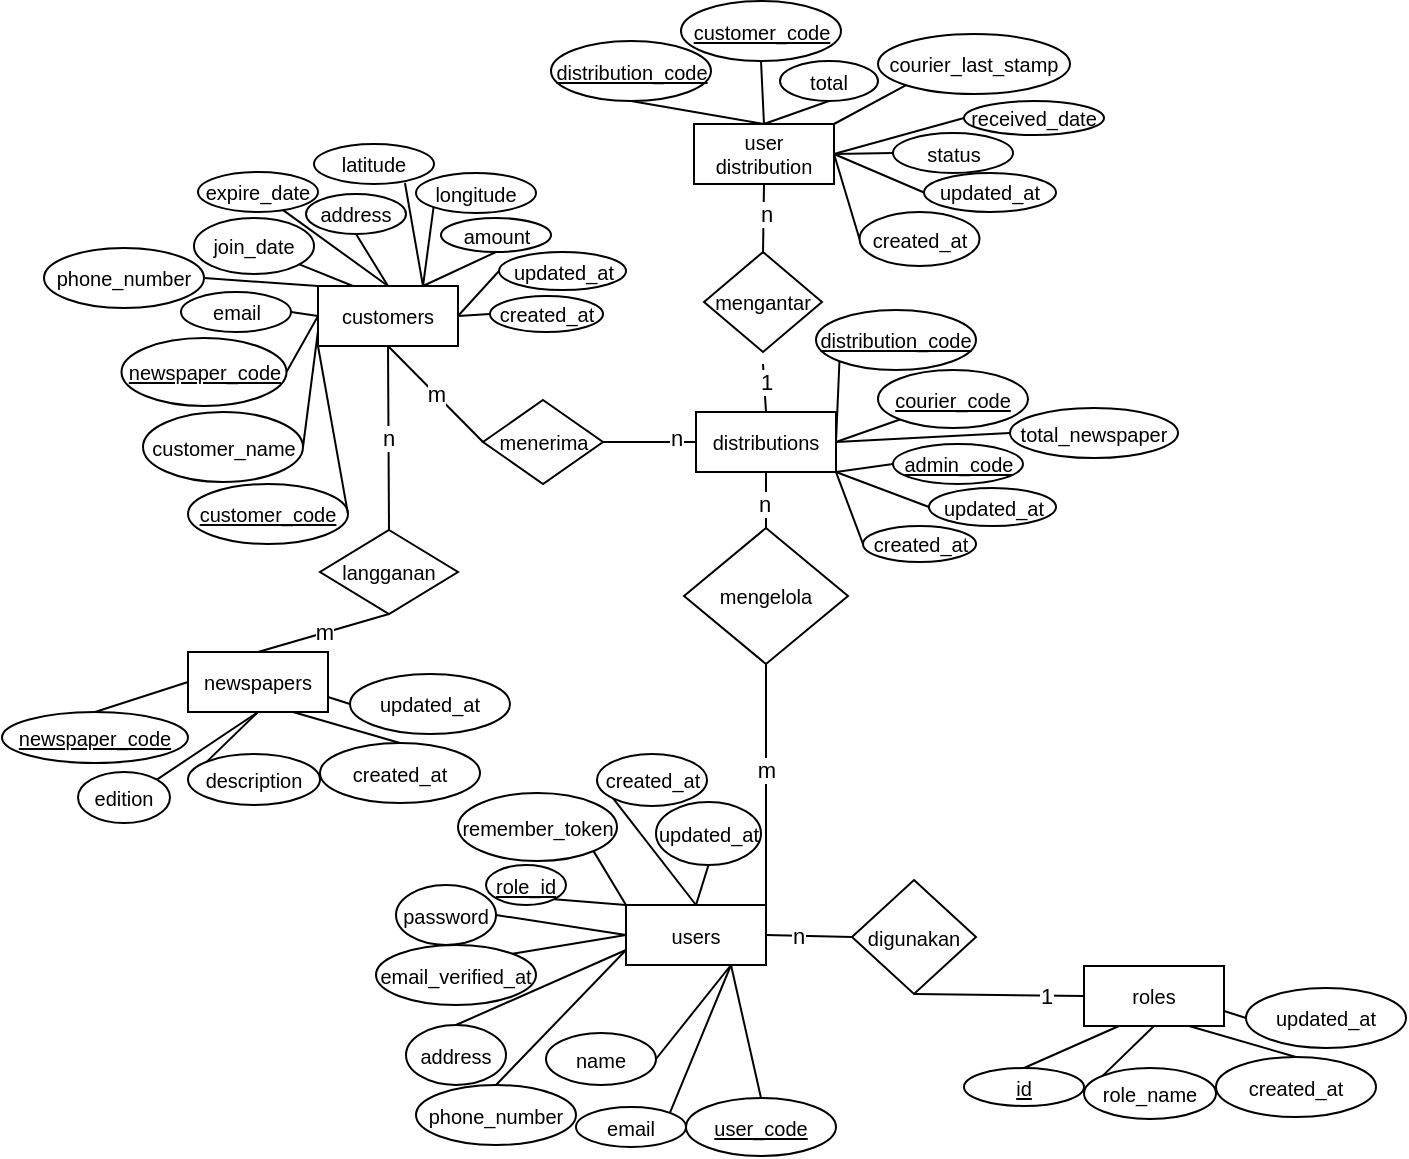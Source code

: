 <mxfile version="22.1.2" type="github">
  <diagram name="Halaman-1" id="nuiSfRS71nD0shJb9EcE">
    <mxGraphModel dx="955" dy="634" grid="1" gridSize="10" guides="1" tooltips="1" connect="1" arrows="1" fold="1" page="1" pageScale="1" pageWidth="827" pageHeight="1169" math="0" shadow="0">
      <root>
        <mxCell id="0" />
        <mxCell id="1" parent="0" />
        <mxCell id="Na1XoPNJRYPSw73fV12i-1" value="email" style="ellipse;whiteSpace=wrap;html=1;fontSize=10;" parent="1" vertex="1">
          <mxGeometry x="152.5" y="195" width="55" height="20" as="geometry" />
        </mxCell>
        <mxCell id="Na1XoPNJRYPSw73fV12i-5" value="users" style="rounded=0;whiteSpace=wrap;html=1;fontSize=10;" parent="1" vertex="1">
          <mxGeometry x="375" y="501.5" width="70" height="30" as="geometry" />
        </mxCell>
        <mxCell id="Na1XoPNJRYPSw73fV12i-6" value="customers" style="rounded=0;whiteSpace=wrap;html=1;fontSize=10;" parent="1" vertex="1">
          <mxGeometry x="221" y="192" width="70" height="30" as="geometry" />
        </mxCell>
        <mxCell id="Na1XoPNJRYPSw73fV12i-7" value="&lt;u&gt;customer_code&lt;/u&gt;" style="ellipse;whiteSpace=wrap;html=1;fontSize=10;" parent="1" vertex="1">
          <mxGeometry x="156" y="291" width="80" height="30" as="geometry" />
        </mxCell>
        <mxCell id="Na1XoPNJRYPSw73fV12i-8" value="customer_name" style="ellipse;whiteSpace=wrap;html=1;fontSize=10;" parent="1" vertex="1">
          <mxGeometry x="133.5" y="255" width="80" height="35" as="geometry" />
        </mxCell>
        <mxCell id="Na1XoPNJRYPSw73fV12i-9" value="phone_number" style="ellipse;whiteSpace=wrap;html=1;fontSize=10;" parent="1" vertex="1">
          <mxGeometry x="84" y="173" width="80" height="30" as="geometry" />
        </mxCell>
        <mxCell id="Na1XoPNJRYPSw73fV12i-10" value="join_date" style="ellipse;whiteSpace=wrap;html=1;fontSize=10;" parent="1" vertex="1">
          <mxGeometry x="159" y="158" width="60" height="28" as="geometry" />
        </mxCell>
        <mxCell id="Na1XoPNJRYPSw73fV12i-11" value="expire_date" style="ellipse;whiteSpace=wrap;html=1;fontSize=10;" parent="1" vertex="1">
          <mxGeometry x="161" y="135" width="60" height="20" as="geometry" />
        </mxCell>
        <mxCell id="Na1XoPNJRYPSw73fV12i-12" value="address" style="ellipse;whiteSpace=wrap;html=1;fontSize=10;" parent="1" vertex="1">
          <mxGeometry x="215" y="146" width="50" height="20" as="geometry" />
        </mxCell>
        <mxCell id="Na1XoPNJRYPSw73fV12i-13" value="latitude" style="ellipse;whiteSpace=wrap;html=1;fontSize=10;" parent="1" vertex="1">
          <mxGeometry x="219" y="121" width="60" height="20" as="geometry" />
        </mxCell>
        <mxCell id="Na1XoPNJRYPSw73fV12i-14" value="longitude" style="ellipse;whiteSpace=wrap;html=1;fontSize=10;" parent="1" vertex="1">
          <mxGeometry x="270" y="135.5" width="60" height="20" as="geometry" />
        </mxCell>
        <mxCell id="Na1XoPNJRYPSw73fV12i-17" value="" style="endArrow=none;html=1;rounded=0;exitX=1;exitY=0.5;exitDx=0;exitDy=0;entryX=0;entryY=1;entryDx=0;entryDy=0;" parent="1" source="Na1XoPNJRYPSw73fV12i-7" target="Na1XoPNJRYPSw73fV12i-6" edge="1">
          <mxGeometry width="50" height="50" relative="1" as="geometry">
            <mxPoint x="331" y="212" as="sourcePoint" />
            <mxPoint x="381" y="162" as="targetPoint" />
          </mxGeometry>
        </mxCell>
        <mxCell id="Na1XoPNJRYPSw73fV12i-19" value="" style="endArrow=none;html=1;rounded=0;exitX=1;exitY=0.5;exitDx=0;exitDy=0;entryX=0;entryY=0.75;entryDx=0;entryDy=0;" parent="1" source="Na1XoPNJRYPSw73fV12i-8" target="Na1XoPNJRYPSw73fV12i-6" edge="1">
          <mxGeometry width="50" height="50" relative="1" as="geometry">
            <mxPoint x="211" y="267" as="sourcePoint" />
            <mxPoint x="231" y="232" as="targetPoint" />
          </mxGeometry>
        </mxCell>
        <mxCell id="Na1XoPNJRYPSw73fV12i-20" value="" style="endArrow=none;html=1;rounded=0;exitX=1;exitY=0.5;exitDx=0;exitDy=0;entryX=0;entryY=0.5;entryDx=0;entryDy=0;" parent="1" source="Na1XoPNJRYPSw73fV12i-1" target="Na1XoPNJRYPSw73fV12i-6" edge="1">
          <mxGeometry width="50" height="50" relative="1" as="geometry">
            <mxPoint x="211" y="233" as="sourcePoint" />
            <mxPoint x="231" y="225" as="targetPoint" />
          </mxGeometry>
        </mxCell>
        <mxCell id="Na1XoPNJRYPSw73fV12i-21" value="" style="endArrow=none;html=1;rounded=0;entryX=0;entryY=0;entryDx=0;entryDy=0;exitX=1;exitY=0.5;exitDx=0;exitDy=0;" parent="1" source="Na1XoPNJRYPSw73fV12i-9" target="Na1XoPNJRYPSw73fV12i-6" edge="1">
          <mxGeometry width="50" height="50" relative="1" as="geometry">
            <mxPoint x="200.989" y="178.993" as="sourcePoint" />
            <mxPoint x="231" y="217" as="targetPoint" />
          </mxGeometry>
        </mxCell>
        <mxCell id="Na1XoPNJRYPSw73fV12i-22" value="" style="endArrow=none;html=1;rounded=0;entryX=0.25;entryY=0;entryDx=0;entryDy=0;" parent="1" source="Na1XoPNJRYPSw73fV12i-10" target="Na1XoPNJRYPSw73fV12i-6" edge="1">
          <mxGeometry width="50" height="50" relative="1" as="geometry">
            <mxPoint x="211" y="173" as="sourcePoint" />
            <mxPoint x="231" y="186" as="targetPoint" />
          </mxGeometry>
        </mxCell>
        <mxCell id="Na1XoPNJRYPSw73fV12i-23" value="" style="endArrow=none;html=1;rounded=0;entryX=0.5;entryY=0;entryDx=0;entryDy=0;" parent="1" source="Na1XoPNJRYPSw73fV12i-11" target="Na1XoPNJRYPSw73fV12i-6" edge="1">
          <mxGeometry width="50" height="50" relative="1" as="geometry">
            <mxPoint x="235" y="146" as="sourcePoint" />
            <mxPoint x="248" y="186" as="targetPoint" />
          </mxGeometry>
        </mxCell>
        <mxCell id="Na1XoPNJRYPSw73fV12i-24" value="" style="endArrow=none;html=1;rounded=0;entryX=0.5;entryY=0;entryDx=0;entryDy=0;exitX=0.5;exitY=1;exitDx=0;exitDy=0;" parent="1" source="Na1XoPNJRYPSw73fV12i-12" target="Na1XoPNJRYPSw73fV12i-6" edge="1">
          <mxGeometry width="50" height="50" relative="1" as="geometry">
            <mxPoint x="266" y="118" as="sourcePoint" />
            <mxPoint x="266" y="186" as="targetPoint" />
          </mxGeometry>
        </mxCell>
        <mxCell id="Na1XoPNJRYPSw73fV12i-25" value="" style="endArrow=none;html=1;rounded=0;entryX=0.75;entryY=0;entryDx=0;entryDy=0;exitX=0.758;exitY=0.975;exitDx=0;exitDy=0;exitPerimeter=0;" parent="1" source="Na1XoPNJRYPSw73fV12i-13" target="Na1XoPNJRYPSw73fV12i-6" edge="1">
          <mxGeometry width="50" height="50" relative="1" as="geometry">
            <mxPoint x="288" y="135" as="sourcePoint" />
            <mxPoint x="283" y="186" as="targetPoint" />
          </mxGeometry>
        </mxCell>
        <mxCell id="Na1XoPNJRYPSw73fV12i-26" value="" style="endArrow=none;html=1;rounded=0;entryX=0.75;entryY=0;entryDx=0;entryDy=0;exitX=0;exitY=1;exitDx=0;exitDy=0;" parent="1" source="Na1XoPNJRYPSw73fV12i-14" target="Na1XoPNJRYPSw73fV12i-6" edge="1">
          <mxGeometry width="50" height="50" relative="1" as="geometry">
            <mxPoint x="301" y="164" as="sourcePoint" />
            <mxPoint x="283" y="202" as="targetPoint" />
          </mxGeometry>
        </mxCell>
        <mxCell id="Na1XoPNJRYPSw73fV12i-29" value="distributions" style="rounded=0;whiteSpace=wrap;html=1;fontSize=10;" parent="1" vertex="1">
          <mxGeometry x="410" y="255" width="70" height="30" as="geometry" />
        </mxCell>
        <mxCell id="Na1XoPNJRYPSw73fV12i-30" value="email" style="ellipse;whiteSpace=wrap;html=1;fontSize=10;" parent="1" vertex="1">
          <mxGeometry x="350" y="602.5" width="55" height="20" as="geometry" />
        </mxCell>
        <mxCell id="Na1XoPNJRYPSw73fV12i-31" value="&lt;u&gt;user_code&lt;/u&gt;" style="ellipse;whiteSpace=wrap;html=1;fontSize=10;" parent="1" vertex="1">
          <mxGeometry x="405" y="598" width="75" height="29" as="geometry" />
        </mxCell>
        <mxCell id="Na1XoPNJRYPSw73fV12i-32" value="name" style="ellipse;whiteSpace=wrap;html=1;fontSize=10;" parent="1" vertex="1">
          <mxGeometry x="335" y="565.5" width="55" height="26" as="geometry" />
        </mxCell>
        <mxCell id="Na1XoPNJRYPSw73fV12i-33" value="phone_number" style="ellipse;whiteSpace=wrap;html=1;fontSize=10;" parent="1" vertex="1">
          <mxGeometry x="270" y="591.5" width="80" height="30" as="geometry" />
        </mxCell>
        <mxCell id="Na1XoPNJRYPSw73fV12i-34" value="" style="endArrow=none;html=1;rounded=0;exitX=0.5;exitY=0;exitDx=0;exitDy=0;entryX=0.75;entryY=1;entryDx=0;entryDy=0;" parent="1" source="Na1XoPNJRYPSw73fV12i-31" target="Na1XoPNJRYPSw73fV12i-5" edge="1">
          <mxGeometry width="50" height="50" relative="1" as="geometry">
            <mxPoint x="470" y="522.5" as="sourcePoint" />
            <mxPoint x="360" y="532.5" as="targetPoint" />
          </mxGeometry>
        </mxCell>
        <mxCell id="Na1XoPNJRYPSw73fV12i-35" value="" style="endArrow=none;html=1;rounded=0;exitX=1;exitY=0.5;exitDx=0;exitDy=0;entryX=0.75;entryY=1;entryDx=0;entryDy=0;" parent="1" source="Na1XoPNJRYPSw73fV12i-32" target="Na1XoPNJRYPSw73fV12i-5" edge="1">
          <mxGeometry width="50" height="50" relative="1" as="geometry">
            <mxPoint x="350" y="577.5" as="sourcePoint" />
            <mxPoint x="360" y="525.5" as="targetPoint" />
          </mxGeometry>
        </mxCell>
        <mxCell id="Na1XoPNJRYPSw73fV12i-36" value="" style="endArrow=none;html=1;rounded=0;entryX=0.75;entryY=1;entryDx=0;entryDy=0;exitX=1;exitY=0;exitDx=0;exitDy=0;" parent="1" source="Na1XoPNJRYPSw73fV12i-30" target="Na1XoPNJRYPSw73fV12i-5" edge="1">
          <mxGeometry width="50" height="50" relative="1" as="geometry">
            <mxPoint x="375" y="601.5" as="sourcePoint" />
            <mxPoint x="360" y="517.5" as="targetPoint" />
          </mxGeometry>
        </mxCell>
        <mxCell id="Na1XoPNJRYPSw73fV12i-37" value="" style="endArrow=none;html=1;rounded=0;entryX=0;entryY=0.75;entryDx=0;entryDy=0;exitX=0.5;exitY=0;exitDx=0;exitDy=0;" parent="1" source="Na1XoPNJRYPSw73fV12i-33" target="Na1XoPNJRYPSw73fV12i-5" edge="1">
          <mxGeometry width="50" height="50" relative="1" as="geometry">
            <mxPoint x="337" y="512.5" as="sourcePoint" />
            <mxPoint x="360" y="502.5" as="targetPoint" />
          </mxGeometry>
        </mxCell>
        <mxCell id="Na1XoPNJRYPSw73fV12i-46" value="&lt;u&gt;courier_code&lt;/u&gt;" style="ellipse;whiteSpace=wrap;html=1;fontSize=10;" parent="1" vertex="1">
          <mxGeometry x="501" y="234" width="75" height="29" as="geometry" />
        </mxCell>
        <mxCell id="Na1XoPNJRYPSw73fV12i-49" value="" style="endArrow=none;html=1;rounded=0;entryX=0;entryY=1;entryDx=0;entryDy=0;exitX=1;exitY=0.5;exitDx=0;exitDy=0;" parent="1" source="Na1XoPNJRYPSw73fV12i-29" target="Na1XoPNJRYPSw73fV12i-46" edge="1">
          <mxGeometry width="50" height="50" relative="1" as="geometry">
            <mxPoint x="491" y="257" as="sourcePoint" />
            <mxPoint x="460" y="247" as="targetPoint" />
          </mxGeometry>
        </mxCell>
        <mxCell id="Na1XoPNJRYPSw73fV12i-51" value="menerima" style="rhombus;whiteSpace=wrap;html=1;fontSize=10;" parent="1" vertex="1">
          <mxGeometry x="303.5" y="249" width="60" height="42" as="geometry" />
        </mxCell>
        <mxCell id="Na1XoPNJRYPSw73fV12i-56" value="m" style="endArrow=none;html=1;rounded=0;entryX=0.5;entryY=1;entryDx=0;entryDy=0;exitX=0;exitY=0.5;exitDx=0;exitDy=0;" parent="1" source="Na1XoPNJRYPSw73fV12i-51" target="Na1XoPNJRYPSw73fV12i-6" edge="1">
          <mxGeometry width="50" height="50" relative="1" as="geometry">
            <mxPoint x="351" y="262" as="sourcePoint" />
            <mxPoint x="401" y="212" as="targetPoint" />
          </mxGeometry>
        </mxCell>
        <mxCell id="Na1XoPNJRYPSw73fV12i-57" value="" style="endArrow=none;html=1;rounded=0;exitX=1;exitY=0.5;exitDx=0;exitDy=0;entryX=0;entryY=0.5;entryDx=0;entryDy=0;" parent="1" source="Na1XoPNJRYPSw73fV12i-51" target="Na1XoPNJRYPSw73fV12i-29" edge="1">
          <mxGeometry width="50" height="50" relative="1" as="geometry">
            <mxPoint x="351" y="253" as="sourcePoint" />
            <mxPoint x="401" y="203" as="targetPoint" />
          </mxGeometry>
        </mxCell>
        <mxCell id="ycjDeE78NnPNzrrvT1JK-5" value="n" style="edgeLabel;html=1;align=center;verticalAlign=middle;resizable=0;points=[];" parent="Na1XoPNJRYPSw73fV12i-57" vertex="1" connectable="0">
          <mxGeometry x="0.579" y="2" relative="1" as="geometry">
            <mxPoint as="offset" />
          </mxGeometry>
        </mxCell>
        <mxCell id="Na1XoPNJRYPSw73fV12i-58" value="digunakan" style="rhombus;whiteSpace=wrap;html=1;fontSize=10;" parent="1" vertex="1">
          <mxGeometry x="488" y="489" width="62" height="57" as="geometry" />
        </mxCell>
        <mxCell id="Na1XoPNJRYPSw73fV12i-59" value="" style="endArrow=none;html=1;rounded=0;exitX=0;exitY=0.5;exitDx=0;exitDy=0;entryX=0.5;entryY=1;entryDx=0;entryDy=0;" parent="1" source="wW79A4bczM2tAYJbpAwp-1" target="Na1XoPNJRYPSw73fV12i-58" edge="1">
          <mxGeometry width="50" height="50" relative="1" as="geometry">
            <mxPoint x="400" y="315" as="sourcePoint" />
            <mxPoint x="510" y="557" as="targetPoint" />
          </mxGeometry>
        </mxCell>
        <mxCell id="ycjDeE78NnPNzrrvT1JK-8" value="1" style="edgeLabel;html=1;align=center;verticalAlign=middle;resizable=0;points=[];" parent="Na1XoPNJRYPSw73fV12i-59" vertex="1" connectable="0">
          <mxGeometry x="-0.543" relative="1" as="geometry">
            <mxPoint as="offset" />
          </mxGeometry>
        </mxCell>
        <mxCell id="Na1XoPNJRYPSw73fV12i-60" value="mengelola" style="rhombus;whiteSpace=wrap;html=1;fontSize=10;" parent="1" vertex="1">
          <mxGeometry x="404" y="313" width="82" height="68" as="geometry" />
        </mxCell>
        <mxCell id="Na1XoPNJRYPSw73fV12i-62" value="" style="endArrow=none;html=1;rounded=0;entryX=0.5;entryY=1;entryDx=0;entryDy=0;exitX=0.5;exitY=0;exitDx=0;exitDy=0;" parent="1" source="Na1XoPNJRYPSw73fV12i-60" target="Na1XoPNJRYPSw73fV12i-29" edge="1">
          <mxGeometry width="50" height="50" relative="1" as="geometry">
            <mxPoint x="455" y="370" as="sourcePoint" />
            <mxPoint x="455" y="352" as="targetPoint" />
          </mxGeometry>
        </mxCell>
        <mxCell id="ycjDeE78NnPNzrrvT1JK-7" value="n" style="edgeLabel;html=1;align=center;verticalAlign=middle;resizable=0;points=[];" parent="Na1XoPNJRYPSw73fV12i-62" vertex="1" connectable="0">
          <mxGeometry x="-0.108" y="1" relative="1" as="geometry">
            <mxPoint as="offset" />
          </mxGeometry>
        </mxCell>
        <mxCell id="Na1XoPNJRYPSw73fV12i-64" value="" style="endArrow=none;html=1;rounded=0;entryX=1;entryY=0.5;entryDx=0;entryDy=0;exitX=0;exitY=0.5;exitDx=0;exitDy=0;" parent="1" source="Na1XoPNJRYPSw73fV12i-58" target="Na1XoPNJRYPSw73fV12i-5" edge="1">
          <mxGeometry width="50" height="50" relative="1" as="geometry">
            <mxPoint x="564" y="406" as="sourcePoint" />
            <mxPoint x="445" y="507.5" as="targetPoint" />
          </mxGeometry>
        </mxCell>
        <mxCell id="ycjDeE78NnPNzrrvT1JK-9" value="n" style="edgeLabel;html=1;align=center;verticalAlign=middle;resizable=0;points=[];" parent="Na1XoPNJRYPSw73fV12i-64" vertex="1" connectable="0">
          <mxGeometry x="0.745" y="-2" relative="1" as="geometry">
            <mxPoint x="10" y="2" as="offset" />
          </mxGeometry>
        </mxCell>
        <mxCell id="ycjDeE78NnPNzrrvT1JK-1" value="total_newspaper" style="ellipse;whiteSpace=wrap;html=1;fontSize=10;" parent="1" vertex="1">
          <mxGeometry x="567" y="253" width="84" height="25" as="geometry" />
        </mxCell>
        <mxCell id="ycjDeE78NnPNzrrvT1JK-2" value="&lt;u&gt;admin_code&lt;/u&gt;" style="ellipse;whiteSpace=wrap;html=1;fontSize=10;" parent="1" vertex="1">
          <mxGeometry x="508.5" y="271" width="65" height="20" as="geometry" />
        </mxCell>
        <mxCell id="ycjDeE78NnPNzrrvT1JK-3" value="" style="endArrow=none;html=1;rounded=0;entryX=0;entryY=0.5;entryDx=0;entryDy=0;exitX=1;exitY=0.5;exitDx=0;exitDy=0;" parent="1" source="Na1XoPNJRYPSw73fV12i-29" target="ycjDeE78NnPNzrrvT1JK-1" edge="1">
          <mxGeometry width="50" height="50" relative="1" as="geometry">
            <mxPoint x="490" y="273" as="sourcePoint" />
            <mxPoint x="511" y="256" as="targetPoint" />
          </mxGeometry>
        </mxCell>
        <mxCell id="ycjDeE78NnPNzrrvT1JK-4" value="" style="endArrow=none;html=1;rounded=0;entryX=0;entryY=0.5;entryDx=0;entryDy=0;exitX=1;exitY=1;exitDx=0;exitDy=0;" parent="1" source="Na1XoPNJRYPSw73fV12i-29" target="ycjDeE78NnPNzrrvT1JK-2" edge="1">
          <mxGeometry width="50" height="50" relative="1" as="geometry">
            <mxPoint x="490" y="280" as="sourcePoint" />
            <mxPoint x="516" y="274" as="targetPoint" />
          </mxGeometry>
        </mxCell>
        <mxCell id="KIXk1IcFuYPjMaA8F-Y1-1" value="&lt;u&gt;distribution_code&lt;/u&gt;" style="ellipse;whiteSpace=wrap;html=1;fontSize=10;" parent="1" vertex="1">
          <mxGeometry x="470" y="204" width="80" height="30" as="geometry" />
        </mxCell>
        <mxCell id="KIXk1IcFuYPjMaA8F-Y1-2" value="" style="endArrow=none;html=1;rounded=0;entryX=0;entryY=1;entryDx=0;entryDy=0;exitX=1;exitY=0.5;exitDx=0;exitDy=0;" parent="1" source="Na1XoPNJRYPSw73fV12i-29" target="KIXk1IcFuYPjMaA8F-Y1-1" edge="1">
          <mxGeometry width="50" height="50" relative="1" as="geometry">
            <mxPoint x="481" y="261" as="sourcePoint" />
            <mxPoint x="520" y="225" as="targetPoint" />
          </mxGeometry>
        </mxCell>
        <mxCell id="KIXk1IcFuYPjMaA8F-Y1-3" value="user distribution" style="rounded=0;whiteSpace=wrap;html=1;fontSize=10;" parent="1" vertex="1">
          <mxGeometry x="409" y="111" width="70" height="30" as="geometry" />
        </mxCell>
        <mxCell id="KIXk1IcFuYPjMaA8F-Y1-4" value="status" style="ellipse;whiteSpace=wrap;html=1;fontSize=10;" parent="1" vertex="1">
          <mxGeometry x="508.5" y="115.5" width="60" height="20" as="geometry" />
        </mxCell>
        <mxCell id="KIXk1IcFuYPjMaA8F-Y1-5" value="&lt;u&gt;customer_code&lt;/u&gt;" style="ellipse;whiteSpace=wrap;html=1;fontSize=10;" parent="1" vertex="1">
          <mxGeometry x="402.5" y="49.5" width="80" height="30" as="geometry" />
        </mxCell>
        <mxCell id="KIXk1IcFuYPjMaA8F-Y1-7" value="" style="endArrow=none;html=1;rounded=0;entryX=0.5;entryY=1;entryDx=0;entryDy=0;exitX=0.5;exitY=0;exitDx=0;exitDy=0;" parent="1" source="KIXk1IcFuYPjMaA8F-Y1-3" target="KIXk1IcFuYPjMaA8F-Y1-5" edge="1">
          <mxGeometry width="50" height="50" relative="1" as="geometry">
            <mxPoint x="350" y="133" as="sourcePoint" />
            <mxPoint x="400" y="83" as="targetPoint" />
          </mxGeometry>
        </mxCell>
        <mxCell id="KIXk1IcFuYPjMaA8F-Y1-9" value="" style="endArrow=none;html=1;rounded=0;entryX=0;entryY=0.5;entryDx=0;entryDy=0;exitX=1;exitY=0.5;exitDx=0;exitDy=0;" parent="1" source="KIXk1IcFuYPjMaA8F-Y1-3" target="KIXk1IcFuYPjMaA8F-Y1-4" edge="1">
          <mxGeometry width="50" height="50" relative="1" as="geometry">
            <mxPoint x="490" y="129" as="sourcePoint" />
            <mxPoint x="511" y="119" as="targetPoint" />
          </mxGeometry>
        </mxCell>
        <mxCell id="KIXk1IcFuYPjMaA8F-Y1-15" value="" style="endArrow=none;html=1;rounded=0;entryX=0;entryY=0.5;entryDx=0;entryDy=0;exitX=1;exitY=0.5;exitDx=0;exitDy=0;" parent="1" source="KIXk1IcFuYPjMaA8F-Y1-3" target="KIXk1IcFuYPjMaA8F-Y1-25" edge="1">
          <mxGeometry width="50" height="50" relative="1" as="geometry">
            <mxPoint x="489" y="129" as="sourcePoint" />
            <mxPoint x="510" y="112" as="targetPoint" />
          </mxGeometry>
        </mxCell>
        <mxCell id="KIXk1IcFuYPjMaA8F-Y1-17" value="&lt;u&gt;distribution_code&lt;/u&gt;" style="ellipse;whiteSpace=wrap;html=1;fontSize=10;" parent="1" vertex="1">
          <mxGeometry x="337.5" y="69.5" width="80" height="30" as="geometry" />
        </mxCell>
        <mxCell id="KIXk1IcFuYPjMaA8F-Y1-18" value="" style="endArrow=none;html=1;rounded=0;entryX=0.5;entryY=1;entryDx=0;entryDy=0;exitX=0.5;exitY=0;exitDx=0;exitDy=0;" parent="1" source="KIXk1IcFuYPjMaA8F-Y1-3" target="KIXk1IcFuYPjMaA8F-Y1-17" edge="1">
          <mxGeometry width="50" height="50" relative="1" as="geometry">
            <mxPoint x="454" y="121" as="sourcePoint" />
            <mxPoint x="519" y="81" as="targetPoint" />
          </mxGeometry>
        </mxCell>
        <mxCell id="KIXk1IcFuYPjMaA8F-Y1-19" value="" style="endArrow=none;html=1;rounded=0;entryX=0.5;entryY=1;entryDx=0;entryDy=0;exitX=0.5;exitY=0;exitDx=0;exitDy=0;" parent="1" source="Na1XoPNJRYPSw73fV12i-29" edge="1">
          <mxGeometry width="50" height="50" relative="1" as="geometry">
            <mxPoint x="455" y="265" as="sourcePoint" />
            <mxPoint x="443.5" y="231" as="targetPoint" />
          </mxGeometry>
        </mxCell>
        <mxCell id="KIXk1IcFuYPjMaA8F-Y1-23" value="1" style="edgeLabel;html=1;align=center;verticalAlign=middle;resizable=0;points=[];" parent="KIXk1IcFuYPjMaA8F-Y1-19" vertex="1" connectable="0">
          <mxGeometry x="0.253" y="-1" relative="1" as="geometry">
            <mxPoint as="offset" />
          </mxGeometry>
        </mxCell>
        <mxCell id="KIXk1IcFuYPjMaA8F-Y1-20" value="mengantar" style="rhombus;whiteSpace=wrap;html=1;fontSize=10;" parent="1" vertex="1">
          <mxGeometry x="414" y="175" width="59" height="50" as="geometry" />
        </mxCell>
        <mxCell id="KIXk1IcFuYPjMaA8F-Y1-22" value="" style="endArrow=none;html=1;rounded=0;entryX=0.5;entryY=0;entryDx=0;entryDy=0;exitX=0.5;exitY=1;exitDx=0;exitDy=0;" parent="1" source="KIXk1IcFuYPjMaA8F-Y1-3" edge="1">
          <mxGeometry width="50" height="50" relative="1" as="geometry">
            <mxPoint x="455" y="233" as="sourcePoint" />
            <mxPoint x="443.5" y="176" as="targetPoint" />
          </mxGeometry>
        </mxCell>
        <mxCell id="KIXk1IcFuYPjMaA8F-Y1-24" value="n" style="edgeLabel;html=1;align=center;verticalAlign=middle;resizable=0;points=[];" parent="KIXk1IcFuYPjMaA8F-Y1-22" vertex="1" connectable="0">
          <mxGeometry x="-0.129" y="1" relative="1" as="geometry">
            <mxPoint as="offset" />
          </mxGeometry>
        </mxCell>
        <mxCell id="KIXk1IcFuYPjMaA8F-Y1-25" value="received_date" style="ellipse;whiteSpace=wrap;html=1;fontSize=10;" parent="1" vertex="1">
          <mxGeometry x="544" y="99.5" width="70" height="17" as="geometry" />
        </mxCell>
        <mxCell id="GmEbLj4Q3mbVixXZlsc3-1" value="amount" style="ellipse;whiteSpace=wrap;html=1;fontSize=10;" parent="1" vertex="1">
          <mxGeometry x="282.5" y="158" width="55" height="17" as="geometry" />
        </mxCell>
        <mxCell id="GmEbLj4Q3mbVixXZlsc3-2" value="" style="endArrow=none;html=1;rounded=0;entryX=0.5;entryY=1;entryDx=0;entryDy=0;exitX=0.75;exitY=0;exitDx=0;exitDy=0;" parent="1" source="Na1XoPNJRYPSw73fV12i-6" target="GmEbLj4Q3mbVixXZlsc3-1" edge="1">
          <mxGeometry width="50" height="50" relative="1" as="geometry">
            <mxPoint x="301" y="222" as="sourcePoint" />
            <mxPoint x="332" y="208" as="targetPoint" />
          </mxGeometry>
        </mxCell>
        <mxCell id="wW79A4bczM2tAYJbpAwp-1" value="roles" style="rounded=0;whiteSpace=wrap;html=1;fontSize=10;" parent="1" vertex="1">
          <mxGeometry x="604" y="532" width="70" height="30" as="geometry" />
        </mxCell>
        <mxCell id="wW79A4bczM2tAYJbpAwp-2" value="&lt;u&gt;id&lt;/u&gt;" style="ellipse;whiteSpace=wrap;html=1;fontSize=10;" parent="1" vertex="1">
          <mxGeometry x="544" y="583" width="60" height="19" as="geometry" />
        </mxCell>
        <mxCell id="wW79A4bczM2tAYJbpAwp-3" value="role_name" style="ellipse;whiteSpace=wrap;html=1;fontSize=10;" parent="1" vertex="1">
          <mxGeometry x="604" y="583" width="66" height="25.5" as="geometry" />
        </mxCell>
        <mxCell id="wW79A4bczM2tAYJbpAwp-4" value="updated_at" style="ellipse;whiteSpace=wrap;html=1;fontSize=10;" parent="1" vertex="1">
          <mxGeometry x="685" y="543" width="80" height="30" as="geometry" />
        </mxCell>
        <mxCell id="wW79A4bczM2tAYJbpAwp-5" value="" style="endArrow=none;html=1;rounded=0;entryX=0.5;entryY=0;entryDx=0;entryDy=0;exitX=0.25;exitY=1;exitDx=0;exitDy=0;" parent="1" source="wW79A4bczM2tAYJbpAwp-1" target="wW79A4bczM2tAYJbpAwp-2" edge="1">
          <mxGeometry width="50" height="50" relative="1" as="geometry">
            <mxPoint x="565" y="462" as="sourcePoint" />
            <mxPoint x="615" y="412" as="targetPoint" />
          </mxGeometry>
        </mxCell>
        <mxCell id="wW79A4bczM2tAYJbpAwp-6" value="" style="endArrow=none;html=1;rounded=0;entryX=0;entryY=0;entryDx=0;entryDy=0;exitX=0.5;exitY=1;exitDx=0;exitDy=0;" parent="1" source="wW79A4bczM2tAYJbpAwp-1" target="wW79A4bczM2tAYJbpAwp-3" edge="1">
          <mxGeometry width="50" height="50" relative="1" as="geometry">
            <mxPoint x="632" y="572" as="sourcePoint" />
            <mxPoint x="615" y="593" as="targetPoint" />
          </mxGeometry>
        </mxCell>
        <mxCell id="wW79A4bczM2tAYJbpAwp-7" value="" style="endArrow=none;html=1;rounded=0;entryX=0;entryY=0.5;entryDx=0;entryDy=0;exitX=1;exitY=0.75;exitDx=0;exitDy=0;" parent="1" source="wW79A4bczM2tAYJbpAwp-1" target="wW79A4bczM2tAYJbpAwp-4" edge="1">
          <mxGeometry width="50" height="50" relative="1" as="geometry">
            <mxPoint x="649" y="572" as="sourcePoint" />
            <mxPoint x="658" y="590" as="targetPoint" />
          </mxGeometry>
        </mxCell>
        <mxCell id="wW79A4bczM2tAYJbpAwp-8" value="created_at" style="ellipse;whiteSpace=wrap;html=1;fontSize=10;" parent="1" vertex="1">
          <mxGeometry x="670" y="577.5" width="80" height="30" as="geometry" />
        </mxCell>
        <mxCell id="wW79A4bczM2tAYJbpAwp-9" value="" style="endArrow=none;html=1;rounded=0;entryX=0.5;entryY=0;entryDx=0;entryDy=0;exitX=0.75;exitY=1;exitDx=0;exitDy=0;" parent="1" source="wW79A4bczM2tAYJbpAwp-1" target="wW79A4bczM2tAYJbpAwp-8" edge="1">
          <mxGeometry width="50" height="50" relative="1" as="geometry">
            <mxPoint x="649" y="572" as="sourcePoint" />
            <mxPoint x="623" y="597" as="targetPoint" />
          </mxGeometry>
        </mxCell>
        <mxCell id="wW79A4bczM2tAYJbpAwp-11" value="address" style="ellipse;whiteSpace=wrap;html=1;fontSize=10;" parent="1" vertex="1">
          <mxGeometry x="265" y="561.5" width="50" height="30" as="geometry" />
        </mxCell>
        <mxCell id="wW79A4bczM2tAYJbpAwp-12" value="" style="endArrow=none;html=1;rounded=0;entryX=0;entryY=0.75;entryDx=0;entryDy=0;exitX=0.5;exitY=0;exitDx=0;exitDy=0;" parent="1" source="wW79A4bczM2tAYJbpAwp-11" target="Na1XoPNJRYPSw73fV12i-5" edge="1">
          <mxGeometry width="50" height="50" relative="1" as="geometry">
            <mxPoint x="320" y="601.5" as="sourcePoint" />
            <mxPoint x="385" y="534.5" as="targetPoint" />
          </mxGeometry>
        </mxCell>
        <mxCell id="wW79A4bczM2tAYJbpAwp-13" value="email_verified_at" style="ellipse;whiteSpace=wrap;html=1;fontSize=10;" parent="1" vertex="1">
          <mxGeometry x="250" y="521.5" width="80" height="30" as="geometry" />
        </mxCell>
        <mxCell id="wW79A4bczM2tAYJbpAwp-14" value="" style="endArrow=none;html=1;rounded=0;entryX=0;entryY=0.5;entryDx=0;entryDy=0;exitX=1;exitY=0;exitDx=0;exitDy=0;" parent="1" source="wW79A4bczM2tAYJbpAwp-13" target="Na1XoPNJRYPSw73fV12i-5" edge="1">
          <mxGeometry width="50" height="50" relative="1" as="geometry">
            <mxPoint x="300" y="571.5" as="sourcePoint" />
            <mxPoint x="385" y="534.5" as="targetPoint" />
          </mxGeometry>
        </mxCell>
        <mxCell id="wW79A4bczM2tAYJbpAwp-15" value="password" style="ellipse;whiteSpace=wrap;html=1;fontSize=10;" parent="1" vertex="1">
          <mxGeometry x="260" y="491.5" width="50" height="30" as="geometry" />
        </mxCell>
        <mxCell id="wW79A4bczM2tAYJbpAwp-17" value="" style="endArrow=none;html=1;rounded=0;entryX=0;entryY=0.5;entryDx=0;entryDy=0;exitX=1;exitY=0.5;exitDx=0;exitDy=0;" parent="1" source="wW79A4bczM2tAYJbpAwp-15" target="Na1XoPNJRYPSw73fV12i-5" edge="1">
          <mxGeometry width="50" height="50" relative="1" as="geometry">
            <mxPoint x="328" y="535.5" as="sourcePoint" />
            <mxPoint x="385" y="526.5" as="targetPoint" />
          </mxGeometry>
        </mxCell>
        <mxCell id="wW79A4bczM2tAYJbpAwp-18" value="&lt;u&gt;role_id&lt;/u&gt;" style="ellipse;whiteSpace=wrap;html=1;fontSize=10;" parent="1" vertex="1">
          <mxGeometry x="305" y="481.5" width="40" height="20" as="geometry" />
        </mxCell>
        <mxCell id="wW79A4bczM2tAYJbpAwp-19" value="" style="endArrow=none;html=1;rounded=0;entryX=0;entryY=0;entryDx=0;entryDy=0;exitX=1;exitY=1;exitDx=0;exitDy=0;" parent="1" source="wW79A4bczM2tAYJbpAwp-18" target="Na1XoPNJRYPSw73fV12i-5" edge="1">
          <mxGeometry width="50" height="50" relative="1" as="geometry">
            <mxPoint x="320" y="516.5" as="sourcePoint" />
            <mxPoint x="385" y="526.5" as="targetPoint" />
          </mxGeometry>
        </mxCell>
        <mxCell id="wW79A4bczM2tAYJbpAwp-20" value="updated_at" style="ellipse;whiteSpace=wrap;html=1;fontSize=10;" parent="1" vertex="1">
          <mxGeometry x="390" y="450" width="52.5" height="31.5" as="geometry" />
        </mxCell>
        <mxCell id="wW79A4bczM2tAYJbpAwp-22" value="created_at" style="ellipse;whiteSpace=wrap;html=1;fontSize=10;" parent="1" vertex="1">
          <mxGeometry x="360.5" y="426" width="55" height="26" as="geometry" />
        </mxCell>
        <mxCell id="wW79A4bczM2tAYJbpAwp-23" value="" style="endArrow=none;html=1;rounded=0;entryX=0.5;entryY=0;entryDx=0;entryDy=0;exitX=0;exitY=1;exitDx=0;exitDy=0;" parent="1" source="wW79A4bczM2tAYJbpAwp-22" target="Na1XoPNJRYPSw73fV12i-5" edge="1">
          <mxGeometry width="50" height="50" relative="1" as="geometry">
            <mxPoint x="349" y="508.5" as="sourcePoint" />
            <mxPoint x="385" y="511.5" as="targetPoint" />
          </mxGeometry>
        </mxCell>
        <mxCell id="wW79A4bczM2tAYJbpAwp-24" value="" style="endArrow=none;html=1;rounded=0;entryX=0.5;entryY=0;entryDx=0;entryDy=0;exitX=0.5;exitY=1;exitDx=0;exitDy=0;" parent="1" source="wW79A4bczM2tAYJbpAwp-20" target="Na1XoPNJRYPSw73fV12i-5" edge="1">
          <mxGeometry width="50" height="50" relative="1" as="geometry">
            <mxPoint x="359" y="518.5" as="sourcePoint" />
            <mxPoint x="395" y="521.5" as="targetPoint" />
          </mxGeometry>
        </mxCell>
        <mxCell id="wW79A4bczM2tAYJbpAwp-27" value="" style="endArrow=none;html=1;rounded=0;entryX=1;entryY=0;entryDx=0;entryDy=0;exitX=0.5;exitY=1;exitDx=0;exitDy=0;" parent="1" source="Na1XoPNJRYPSw73fV12i-60" target="Na1XoPNJRYPSw73fV12i-5" edge="1">
          <mxGeometry width="50" height="50" relative="1" as="geometry">
            <mxPoint x="575" y="395" as="sourcePoint" />
            <mxPoint x="476" y="496" as="targetPoint" />
          </mxGeometry>
        </mxCell>
        <mxCell id="wW79A4bczM2tAYJbpAwp-31" value="m" style="edgeLabel;html=1;align=center;verticalAlign=middle;resizable=0;points=[];" parent="wW79A4bczM2tAYJbpAwp-27" vertex="1" connectable="0">
          <mxGeometry x="-0.123" relative="1" as="geometry">
            <mxPoint as="offset" />
          </mxGeometry>
        </mxCell>
        <mxCell id="wW79A4bczM2tAYJbpAwp-29" value="&lt;u&gt;newspaper_code&lt;/u&gt;" style="ellipse;whiteSpace=wrap;html=1;fontSize=10;" parent="1" vertex="1">
          <mxGeometry x="122.75" y="218" width="82.5" height="34" as="geometry" />
        </mxCell>
        <mxCell id="wW79A4bczM2tAYJbpAwp-30" value="" style="endArrow=none;html=1;rounded=0;exitX=1;exitY=0.5;exitDx=0;exitDy=0;entryX=0;entryY=0.5;entryDx=0;entryDy=0;" parent="1" source="wW79A4bczM2tAYJbpAwp-29" target="Na1XoPNJRYPSw73fV12i-6" edge="1">
          <mxGeometry width="50" height="50" relative="1" as="geometry">
            <mxPoint x="211" y="267" as="sourcePoint" />
            <mxPoint x="231" y="225" as="targetPoint" />
          </mxGeometry>
        </mxCell>
        <mxCell id="wW79A4bczM2tAYJbpAwp-33" value="newspapers" style="rounded=0;whiteSpace=wrap;html=1;fontSize=10;" parent="1" vertex="1">
          <mxGeometry x="156" y="375" width="70" height="30" as="geometry" />
        </mxCell>
        <mxCell id="wW79A4bczM2tAYJbpAwp-35" value="description" style="ellipse;whiteSpace=wrap;html=1;fontSize=10;" parent="1" vertex="1">
          <mxGeometry x="156" y="426" width="66" height="25.5" as="geometry" />
        </mxCell>
        <mxCell id="wW79A4bczM2tAYJbpAwp-36" value="updated_at" style="ellipse;whiteSpace=wrap;html=1;fontSize=10;" parent="1" vertex="1">
          <mxGeometry x="237" y="386" width="80" height="30" as="geometry" />
        </mxCell>
        <mxCell id="wW79A4bczM2tAYJbpAwp-38" value="" style="endArrow=none;html=1;rounded=0;entryX=0;entryY=0;entryDx=0;entryDy=0;exitX=0.5;exitY=1;exitDx=0;exitDy=0;" parent="1" source="wW79A4bczM2tAYJbpAwp-33" target="wW79A4bczM2tAYJbpAwp-35" edge="1">
          <mxGeometry width="50" height="50" relative="1" as="geometry">
            <mxPoint x="184" y="415" as="sourcePoint" />
            <mxPoint x="167" y="436" as="targetPoint" />
          </mxGeometry>
        </mxCell>
        <mxCell id="wW79A4bczM2tAYJbpAwp-39" value="" style="endArrow=none;html=1;rounded=0;entryX=0;entryY=0.5;entryDx=0;entryDy=0;exitX=1;exitY=0.75;exitDx=0;exitDy=0;" parent="1" source="wW79A4bczM2tAYJbpAwp-33" target="wW79A4bczM2tAYJbpAwp-36" edge="1">
          <mxGeometry width="50" height="50" relative="1" as="geometry">
            <mxPoint x="201" y="415" as="sourcePoint" />
            <mxPoint x="210" y="433" as="targetPoint" />
          </mxGeometry>
        </mxCell>
        <mxCell id="wW79A4bczM2tAYJbpAwp-40" value="created_at" style="ellipse;whiteSpace=wrap;html=1;fontSize=10;" parent="1" vertex="1">
          <mxGeometry x="222" y="420.5" width="80" height="30" as="geometry" />
        </mxCell>
        <mxCell id="wW79A4bczM2tAYJbpAwp-41" value="" style="endArrow=none;html=1;rounded=0;entryX=0.5;entryY=0;entryDx=0;entryDy=0;exitX=0.75;exitY=1;exitDx=0;exitDy=0;" parent="1" source="wW79A4bczM2tAYJbpAwp-33" target="wW79A4bczM2tAYJbpAwp-40" edge="1">
          <mxGeometry width="50" height="50" relative="1" as="geometry">
            <mxPoint x="201" y="415" as="sourcePoint" />
            <mxPoint x="175" y="440" as="targetPoint" />
          </mxGeometry>
        </mxCell>
        <mxCell id="wW79A4bczM2tAYJbpAwp-42" value="edition" style="ellipse;whiteSpace=wrap;html=1;fontSize=10;" parent="1" vertex="1">
          <mxGeometry x="101" y="435" width="46" height="25.5" as="geometry" />
        </mxCell>
        <mxCell id="wW79A4bczM2tAYJbpAwp-43" value="&lt;u&gt;newspaper_code&lt;/u&gt;" style="ellipse;whiteSpace=wrap;html=1;fontSize=10;" parent="1" vertex="1">
          <mxGeometry x="63" y="405" width="93" height="25.5" as="geometry" />
        </mxCell>
        <mxCell id="wW79A4bczM2tAYJbpAwp-44" value="" style="endArrow=none;html=1;rounded=0;entryX=1;entryY=0;entryDx=0;entryDy=0;exitX=0.5;exitY=1;exitDx=0;exitDy=0;" parent="1" source="wW79A4bczM2tAYJbpAwp-33" target="wW79A4bczM2tAYJbpAwp-42" edge="1">
          <mxGeometry width="50" height="50" relative="1" as="geometry">
            <mxPoint x="201" y="415" as="sourcePoint" />
            <mxPoint x="175" y="440" as="targetPoint" />
          </mxGeometry>
        </mxCell>
        <mxCell id="wW79A4bczM2tAYJbpAwp-45" value="" style="endArrow=none;html=1;rounded=0;entryX=0.5;entryY=0;entryDx=0;entryDy=0;exitX=0;exitY=0.5;exitDx=0;exitDy=0;" parent="1" source="wW79A4bczM2tAYJbpAwp-33" target="wW79A4bczM2tAYJbpAwp-43" edge="1">
          <mxGeometry width="50" height="50" relative="1" as="geometry">
            <mxPoint x="201" y="415" as="sourcePoint" />
            <mxPoint x="151" y="434" as="targetPoint" />
          </mxGeometry>
        </mxCell>
        <mxCell id="wW79A4bczM2tAYJbpAwp-46" value="langganan" style="rhombus;whiteSpace=wrap;html=1;fontSize=10;" parent="1" vertex="1">
          <mxGeometry x="222" y="314" width="69" height="42" as="geometry" />
        </mxCell>
        <mxCell id="wW79A4bczM2tAYJbpAwp-47" value="n" style="endArrow=none;html=1;rounded=0;entryX=0.5;entryY=1;entryDx=0;entryDy=0;exitX=0.5;exitY=0;exitDx=0;exitDy=0;" parent="1" source="wW79A4bczM2tAYJbpAwp-46" target="Na1XoPNJRYPSw73fV12i-6" edge="1">
          <mxGeometry width="50" height="50" relative="1" as="geometry">
            <mxPoint x="344" y="259" as="sourcePoint" />
            <mxPoint x="266" y="232" as="targetPoint" />
          </mxGeometry>
        </mxCell>
        <mxCell id="wW79A4bczM2tAYJbpAwp-48" value="m" style="endArrow=none;html=1;rounded=0;entryX=0.5;entryY=0;entryDx=0;entryDy=0;exitX=0.5;exitY=1;exitDx=0;exitDy=0;" parent="1" source="wW79A4bczM2tAYJbpAwp-46" target="wW79A4bczM2tAYJbpAwp-33" edge="1">
          <mxGeometry width="50" height="50" relative="1" as="geometry">
            <mxPoint x="354" y="269" as="sourcePoint" />
            <mxPoint x="276" y="242" as="targetPoint" />
          </mxGeometry>
        </mxCell>
        <mxCell id="1a9Cr2bM7H2O_hPxEM-o-3" value="updated_at" style="ellipse;whiteSpace=wrap;html=1;fontSize=10;" parent="1" vertex="1">
          <mxGeometry x="526.5" y="293" width="63.5" height="19" as="geometry" />
        </mxCell>
        <mxCell id="1a9Cr2bM7H2O_hPxEM-o-4" value="created_at" style="ellipse;whiteSpace=wrap;html=1;fontSize=10;" parent="1" vertex="1">
          <mxGeometry x="493.5" y="312" width="56.5" height="18" as="geometry" />
        </mxCell>
        <mxCell id="1a9Cr2bM7H2O_hPxEM-o-5" value="updated_at" style="ellipse;whiteSpace=wrap;html=1;fontSize=10;" parent="1" vertex="1">
          <mxGeometry x="524" y="135.5" width="66" height="19.5" as="geometry" />
        </mxCell>
        <mxCell id="1a9Cr2bM7H2O_hPxEM-o-6" value="created_at" style="ellipse;whiteSpace=wrap;html=1;fontSize=10;" parent="1" vertex="1">
          <mxGeometry x="491.75" y="155" width="60" height="27" as="geometry" />
        </mxCell>
        <mxCell id="1a9Cr2bM7H2O_hPxEM-o-7" value="" style="endArrow=none;html=1;rounded=0;entryX=0;entryY=0.5;entryDx=0;entryDy=0;exitX=1;exitY=0.5;exitDx=0;exitDy=0;" parent="1" source="KIXk1IcFuYPjMaA8F-Y1-3" target="1a9Cr2bM7H2O_hPxEM-o-5" edge="1">
          <mxGeometry width="50" height="50" relative="1" as="geometry">
            <mxPoint x="489" y="136" as="sourcePoint" />
            <mxPoint x="521" y="111" as="targetPoint" />
          </mxGeometry>
        </mxCell>
        <mxCell id="1a9Cr2bM7H2O_hPxEM-o-8" value="" style="endArrow=none;html=1;rounded=0;entryX=0;entryY=0.5;entryDx=0;entryDy=0;exitX=1;exitY=0.5;exitDx=0;exitDy=0;" parent="1" source="KIXk1IcFuYPjMaA8F-Y1-3" target="1a9Cr2bM7H2O_hPxEM-o-6" edge="1">
          <mxGeometry width="50" height="50" relative="1" as="geometry">
            <mxPoint x="489" y="136" as="sourcePoint" />
            <mxPoint x="544" y="136" as="targetPoint" />
          </mxGeometry>
        </mxCell>
        <mxCell id="1a9Cr2bM7H2O_hPxEM-o-9" value="" style="endArrow=none;html=1;rounded=0;entryX=0;entryY=0.5;entryDx=0;entryDy=0;exitX=1;exitY=1;exitDx=0;exitDy=0;" parent="1" source="Na1XoPNJRYPSw73fV12i-29" target="1a9Cr2bM7H2O_hPxEM-o-3" edge="1">
          <mxGeometry width="50" height="50" relative="1" as="geometry">
            <mxPoint x="490" y="295" as="sourcePoint" />
            <mxPoint x="519" y="291" as="targetPoint" />
          </mxGeometry>
        </mxCell>
        <mxCell id="1a9Cr2bM7H2O_hPxEM-o-10" value="" style="endArrow=none;html=1;rounded=0;entryX=0;entryY=0.5;entryDx=0;entryDy=0;exitX=1;exitY=1;exitDx=0;exitDy=0;" parent="1" source="Na1XoPNJRYPSw73fV12i-29" target="1a9Cr2bM7H2O_hPxEM-o-4" edge="1">
          <mxGeometry width="50" height="50" relative="1" as="geometry">
            <mxPoint x="490" y="295" as="sourcePoint" />
            <mxPoint x="537" y="313" as="targetPoint" />
          </mxGeometry>
        </mxCell>
        <mxCell id="1a9Cr2bM7H2O_hPxEM-o-11" value="remember_token" style="ellipse;whiteSpace=wrap;html=1;fontSize=10;" parent="1" vertex="1">
          <mxGeometry x="291" y="445.5" width="79.5" height="34" as="geometry" />
        </mxCell>
        <mxCell id="1a9Cr2bM7H2O_hPxEM-o-12" value="" style="endArrow=none;html=1;rounded=0;entryX=0;entryY=0;entryDx=0;entryDy=0;exitX=1;exitY=1;exitDx=0;exitDy=0;" parent="1" source="1a9Cr2bM7H2O_hPxEM-o-11" target="Na1XoPNJRYPSw73fV12i-5" edge="1">
          <mxGeometry width="50" height="50" relative="1" as="geometry">
            <mxPoint x="379" y="458" as="sourcePoint" />
            <mxPoint x="420" y="512" as="targetPoint" />
          </mxGeometry>
        </mxCell>
        <mxCell id="tjlAdIDU6DUAJU8SbQHy-1" value="courier_last_stamp" style="ellipse;whiteSpace=wrap;html=1;fontSize=10;" parent="1" vertex="1">
          <mxGeometry x="501" y="66" width="96" height="30" as="geometry" />
        </mxCell>
        <mxCell id="tjlAdIDU6DUAJU8SbQHy-2" value="" style="endArrow=none;html=1;rounded=0;entryX=0;entryY=1;entryDx=0;entryDy=0;exitX=1;exitY=0;exitDx=0;exitDy=0;" parent="1" source="KIXk1IcFuYPjMaA8F-Y1-3" target="tjlAdIDU6DUAJU8SbQHy-1" edge="1">
          <mxGeometry width="50" height="50" relative="1" as="geometry">
            <mxPoint x="454" y="121" as="sourcePoint" />
            <mxPoint x="476" y="99" as="targetPoint" />
          </mxGeometry>
        </mxCell>
        <mxCell id="PKY4XVrOMMaQWUNhYpKT-3" value="updated_at" style="ellipse;whiteSpace=wrap;html=1;fontSize=10;" vertex="1" parent="1">
          <mxGeometry x="311.5" y="175" width="63.5" height="19" as="geometry" />
        </mxCell>
        <mxCell id="PKY4XVrOMMaQWUNhYpKT-4" value="created_at" style="ellipse;whiteSpace=wrap;html=1;fontSize=10;" vertex="1" parent="1">
          <mxGeometry x="307" y="197" width="56.5" height="18" as="geometry" />
        </mxCell>
        <mxCell id="PKY4XVrOMMaQWUNhYpKT-5" value="" style="endArrow=none;html=1;rounded=0;entryX=0;entryY=0.5;entryDx=0;entryDy=0;exitX=1;exitY=0.5;exitDx=0;exitDy=0;" edge="1" parent="1" source="Na1XoPNJRYPSw73fV12i-6" target="PKY4XVrOMMaQWUNhYpKT-3">
          <mxGeometry width="50" height="50" relative="1" as="geometry">
            <mxPoint x="284" y="202" as="sourcePoint" />
            <mxPoint x="320" y="185" as="targetPoint" />
          </mxGeometry>
        </mxCell>
        <mxCell id="PKY4XVrOMMaQWUNhYpKT-6" value="" style="endArrow=none;html=1;rounded=0;entryX=0;entryY=0.5;entryDx=0;entryDy=0;exitX=1;exitY=0.5;exitDx=0;exitDy=0;" edge="1" parent="1" source="Na1XoPNJRYPSw73fV12i-6" target="PKY4XVrOMMaQWUNhYpKT-4">
          <mxGeometry width="50" height="50" relative="1" as="geometry">
            <mxPoint x="301" y="217" as="sourcePoint" />
            <mxPoint x="322" y="195" as="targetPoint" />
          </mxGeometry>
        </mxCell>
        <mxCell id="PKY4XVrOMMaQWUNhYpKT-7" value="total" style="ellipse;whiteSpace=wrap;html=1;fontSize=10;" vertex="1" parent="1">
          <mxGeometry x="452" y="79.5" width="49" height="20" as="geometry" />
        </mxCell>
        <mxCell id="PKY4XVrOMMaQWUNhYpKT-8" value="" style="endArrow=none;html=1;rounded=0;entryX=0.5;entryY=1;entryDx=0;entryDy=0;exitX=0.5;exitY=0;exitDx=0;exitDy=0;" edge="1" parent="1" source="KIXk1IcFuYPjMaA8F-Y1-3" target="PKY4XVrOMMaQWUNhYpKT-7">
          <mxGeometry width="50" height="50" relative="1" as="geometry">
            <mxPoint x="454" y="121" as="sourcePoint" />
            <mxPoint x="453" y="90" as="targetPoint" />
          </mxGeometry>
        </mxCell>
      </root>
    </mxGraphModel>
  </diagram>
</mxfile>
